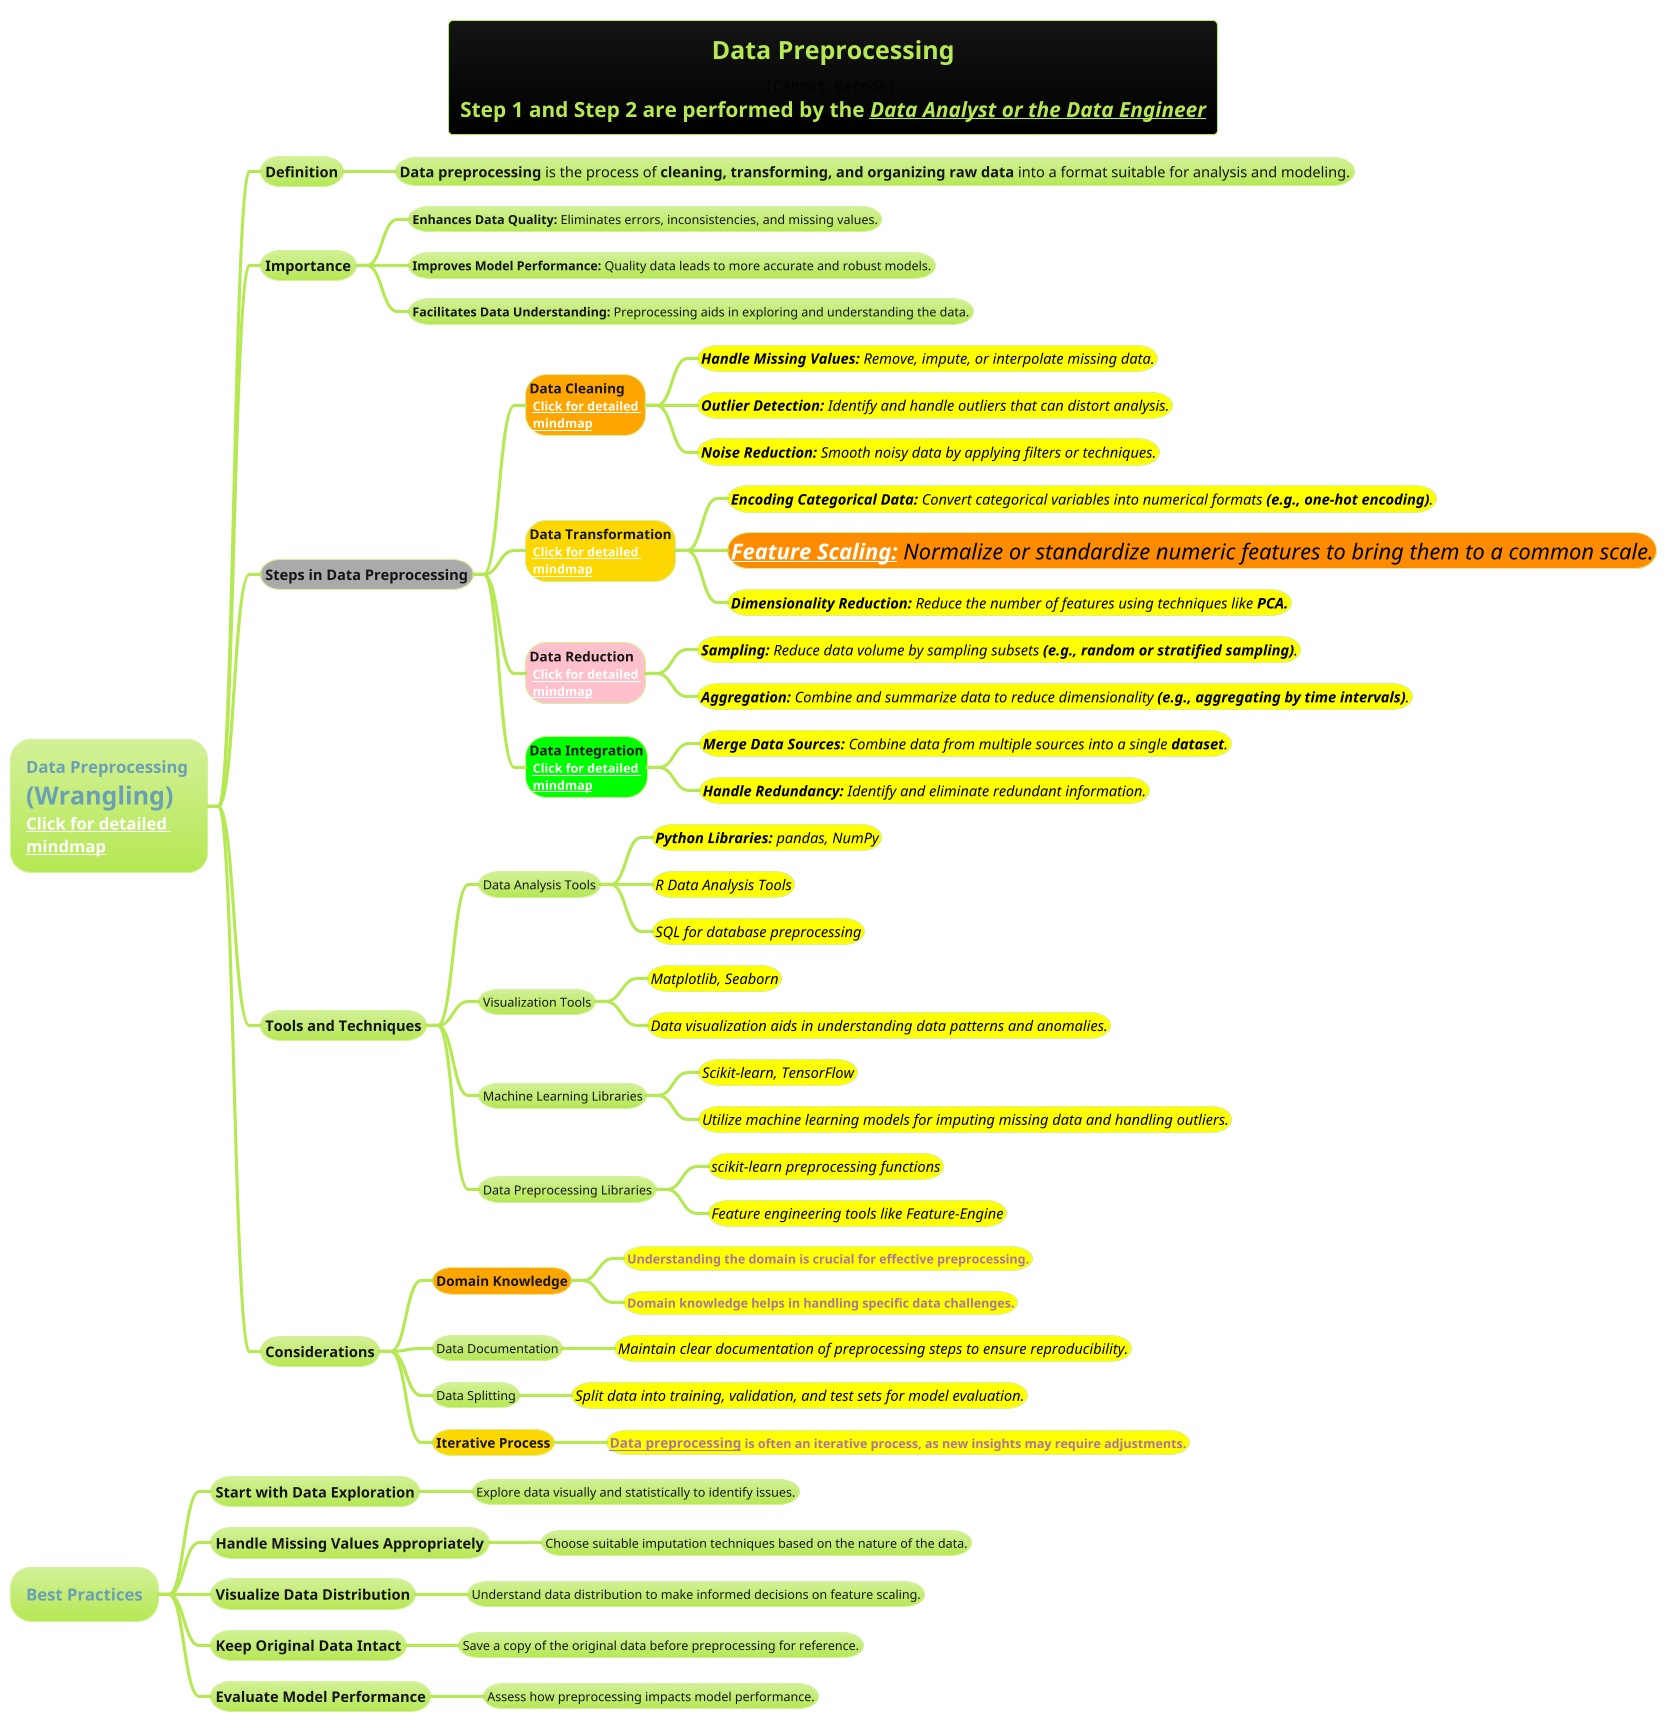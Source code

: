 @startmindmap
title =Data Preprocessing\n<img:images/img_59.png> \nStep 1 and Step 2 are performed by the //__Data Analyst or the Data Engineer__//
!theme hacker

*  Data Preprocessing \n=**(Wrangling)** \n**[[Data-Wrangling-(or-preprocessing).puml Click for detailed \nmindmap]]**
** Definition
*** <size:14>**Data preprocessing** is the process of **cleaning, transforming, and organizing raw data** into a format suitable for analysis and modeling.

** Importance
*** **Enhances Data Quality:** Eliminates errors, inconsistencies, and missing values.
*** **Improves Model Performance:** Quality data leads to more accurate and robust models.
*** **Facilitates Data Understanding:** Preprocessing aids in exploring and understanding the data.

**[#a] Steps in Data Preprocessing
***[#orange] ===Data Cleaning \n **[[1-Data-Cleaning.puml Click for detailed \nmindmap]]**
****[#yellow] <i><color #black><size:14>**Handle Missing Values:** Remove, impute, or interpolate missing data.
****[#yellow] <i><color #black><size:14>**Outlier Detection:** Identify and handle outliers that can distort analysis.
****[#yellow] <i><color #black><size:14>**Noise Reduction:** Smooth noisy data by applying filters or techniques.

***[#gold] ===Data Transformation \n **[[2-Data-Transformation.puml Click for detailed \nmindmap]]**
****[#yellow] <i><color #black><size:14>**Encoding Categorical Data:** Convert categorical variables into numerical formats **(e.g., one-hot encoding)**.
****[#darkorange] <i><color #black><size:21>**[[Feature-Scaling.puml Feature Scaling:]]** Normalize or standardize numeric features to bring them to a common scale.
****[#yellow] <i><color #black><size:14>**Dimensionality Reduction:** Reduce the number of features using techniques like **PCA.**

***[#pink] ===Data Reduction \n **[[3-Data-Reduction.puml Click for detailed \nmindmap]]**
****[#yellow] <i><color #black><size:14>**Sampling:** Reduce data volume by sampling subsets **(e.g., random or stratified sampling)**.
****[#yellow] <i><color #black><size:14>**Aggregation:** Combine and summarize data to reduce dimensionality **(e.g., aggregating by time intervals)**.

***[#lime] ===Data Integration \n **[[4-Data-Integration.puml Click for detailed \nmindmap]]**
****[#yellow] <i><color #black><size:14>**Merge Data Sources:** Combine data from multiple sources into a single **dataset**.
****[#yellow] <i><color #black><size:14>**Handle Redundancy:** Identify and eliminate redundant information.

** Tools and Techniques
*** Data Analysis Tools
****[#yellow] <i><color #black><size:14>**Python Libraries:** pandas, NumPy
****[#yellow] <i><color #black><size:14>R Data Analysis Tools
****[#yellow] <i><color #black><size:14>SQL for database preprocessing

*** Visualization Tools
****[#yellow] <i><color #black><size:14>Matplotlib, Seaborn
****[#yellow] <i><color #black><size:14>Data visualization aids in understanding data patterns and anomalies.

*** Machine Learning Libraries
****[#yellow] <i><color #black><size:14>Scikit-learn, TensorFlow
****[#yellow] <i><color #black><size:14>Utilize machine learning models for imputing missing data and handling outliers.

*** Data Preprocessing Libraries
****[#yellow] <i><color #black><size:14>scikit-learn preprocessing functions
****[#yellow] <i><color #black><size:14>Feature engineering tools like Feature-Engine

** Considerations
***[#orange] ===Domain Knowledge
****[#yellow] ===Understanding the domain is crucial for effective preprocessing.
****[#yellow] ===Domain knowledge helps in handling specific data challenges.

*** Data Documentation
****[#yellow] <i><color #black><size:14>Maintain clear documentation of preprocessing steps to ensure reproducibility.

*** Data Splitting
****[#yellow] <i><color #black><size:14>Split data into training, validation, and test sets for model evaluation.

***[#gold] ===Iterative Process
****[#yellow] ===__Data preprocessing__ is often an iterative process, as new insights may require adjustments.

* Best Practices
** Start with Data Exploration
*** Explore data visually and statistically to identify issues.

** Handle Missing Values Appropriately
*** Choose suitable imputation techniques based on the nature of the data.

** Visualize Data Distribution
*** Understand data distribution to make informed decisions on feature scaling.

** Keep Original Data Intact
*** Save a copy of the original data before preprocessing for reference.

** Evaluate Model Performance
*** Assess how preprocessing impacts model performance.

@endmindmap
